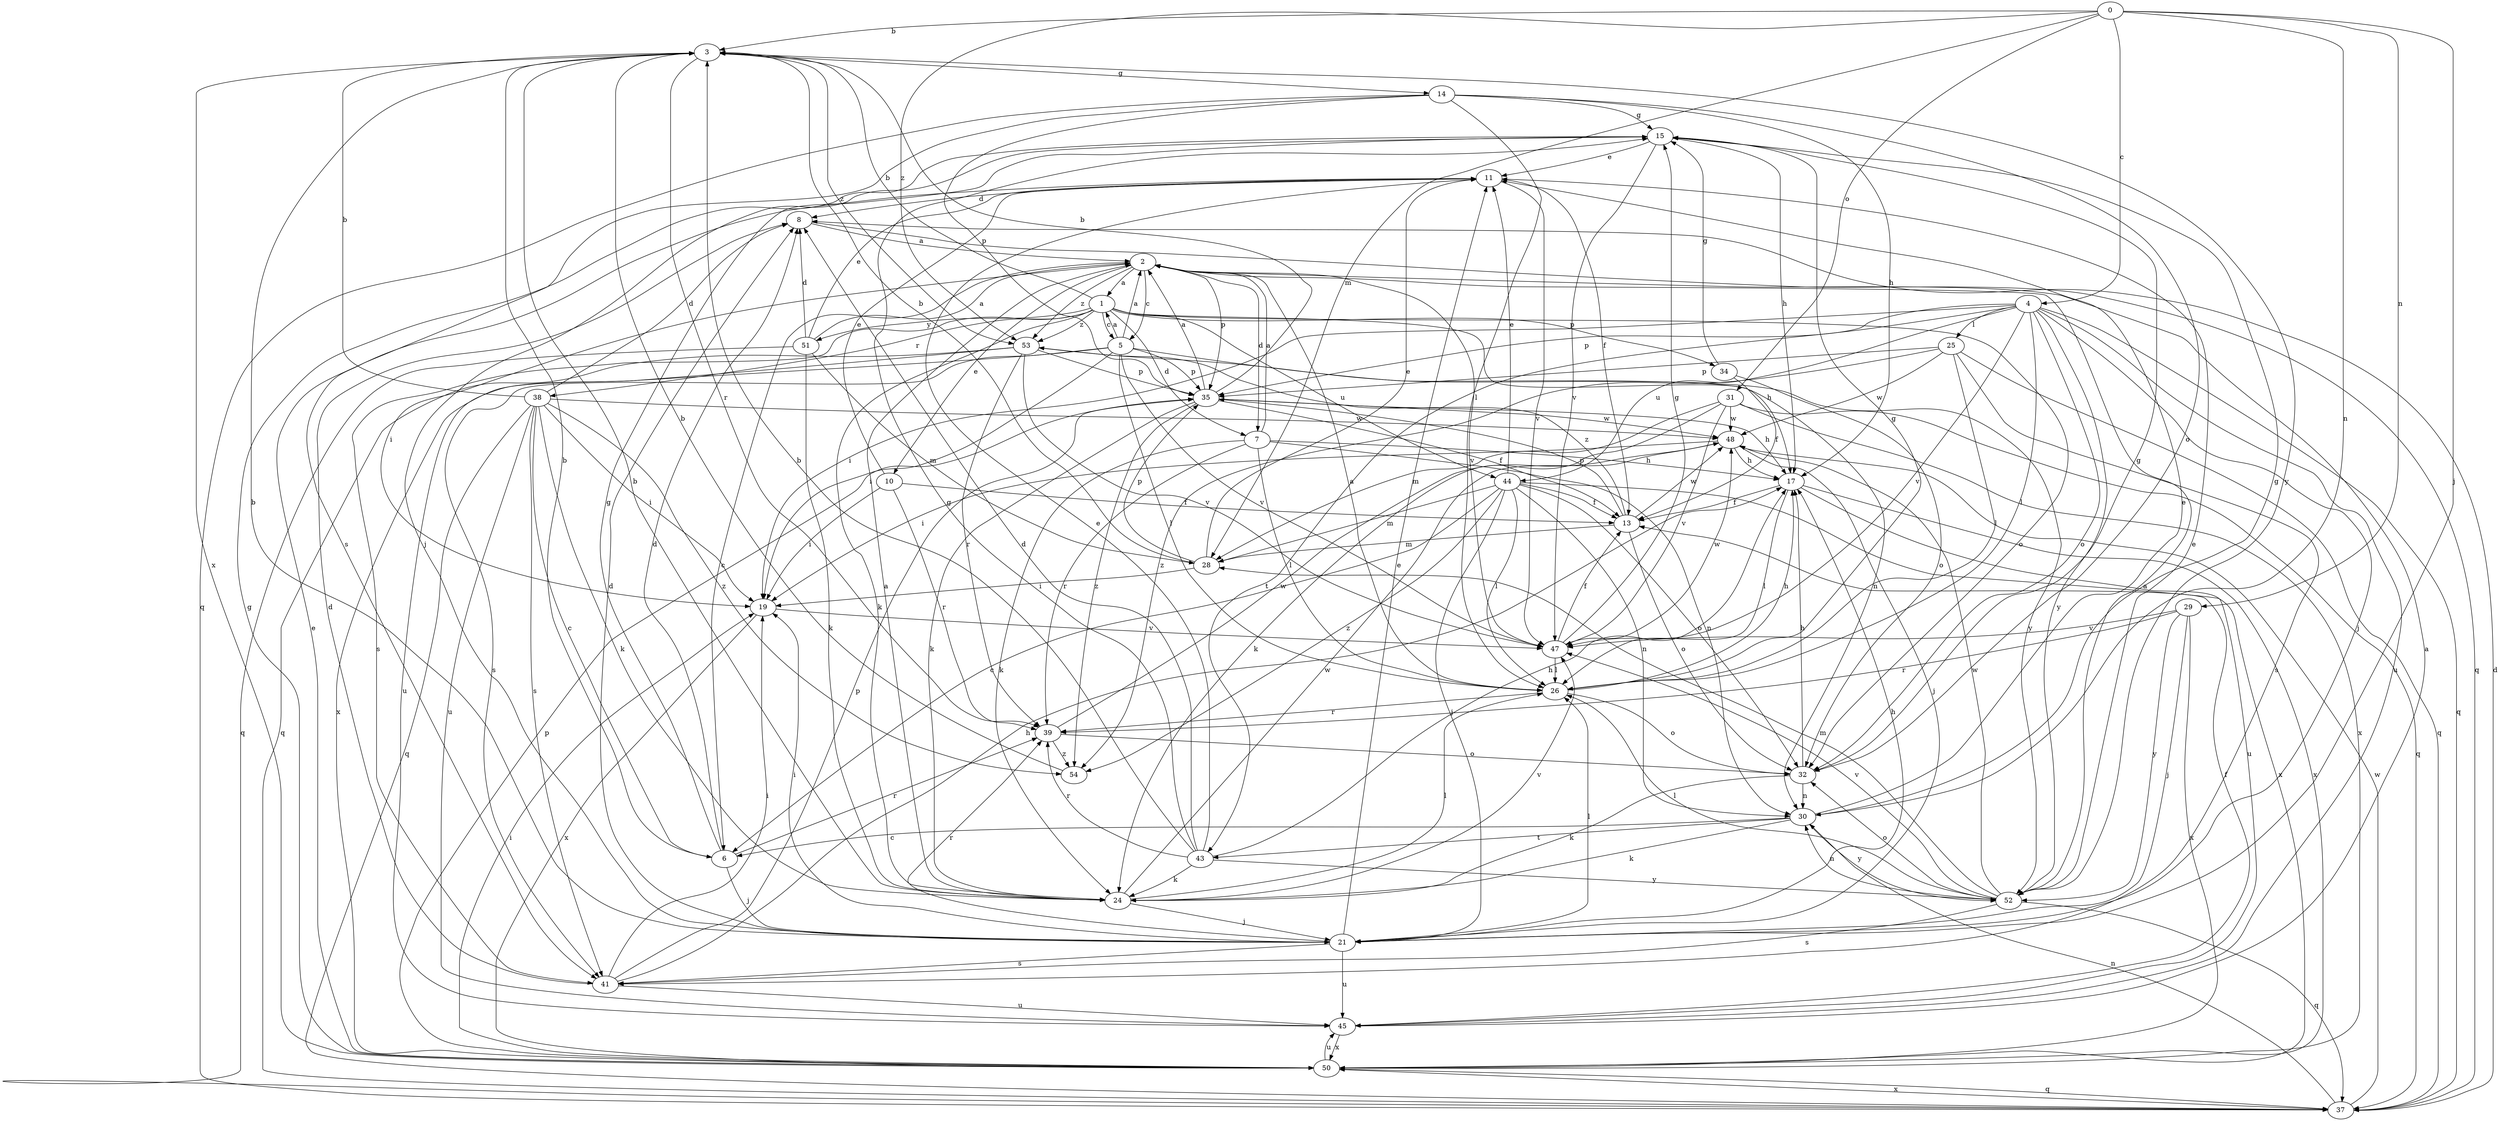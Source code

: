 strict digraph  {
0;
1;
2;
3;
4;
5;
6;
7;
8;
10;
11;
13;
14;
15;
17;
19;
21;
24;
25;
26;
28;
29;
30;
31;
32;
34;
35;
37;
38;
39;
41;
43;
44;
45;
47;
48;
50;
51;
52;
53;
54;
0 -> 3  [label=b];
0 -> 4  [label=c];
0 -> 21  [label=j];
0 -> 28  [label=m];
0 -> 29  [label=n];
0 -> 30  [label=n];
0 -> 31  [label=o];
0 -> 53  [label=z];
1 -> 3  [label=b];
1 -> 5  [label=c];
1 -> 7  [label=d];
1 -> 17  [label=h];
1 -> 24  [label=k];
1 -> 32  [label=o];
1 -> 34  [label=p];
1 -> 38  [label=r];
1 -> 41  [label=s];
1 -> 44  [label=u];
1 -> 51  [label=y];
1 -> 53  [label=z];
2 -> 1  [label=a];
2 -> 5  [label=c];
2 -> 6  [label=c];
2 -> 7  [label=d];
2 -> 10  [label=e];
2 -> 19  [label=i];
2 -> 35  [label=p];
2 -> 47  [label=v];
2 -> 53  [label=z];
3 -> 14  [label=g];
3 -> 39  [label=r];
3 -> 50  [label=x];
3 -> 52  [label=y];
3 -> 53  [label=z];
4 -> 19  [label=i];
4 -> 21  [label=j];
4 -> 25  [label=l];
4 -> 26  [label=l];
4 -> 32  [label=o];
4 -> 35  [label=p];
4 -> 37  [label=q];
4 -> 43  [label=t];
4 -> 44  [label=u];
4 -> 45  [label=u];
4 -> 47  [label=v];
4 -> 52  [label=y];
5 -> 1  [label=a];
5 -> 2  [label=a];
5 -> 19  [label=i];
5 -> 26  [label=l];
5 -> 30  [label=n];
5 -> 35  [label=p];
5 -> 41  [label=s];
5 -> 47  [label=v];
5 -> 50  [label=x];
6 -> 3  [label=b];
6 -> 8  [label=d];
6 -> 15  [label=g];
6 -> 21  [label=j];
6 -> 39  [label=r];
7 -> 2  [label=a];
7 -> 17  [label=h];
7 -> 24  [label=k];
7 -> 26  [label=l];
7 -> 30  [label=n];
7 -> 39  [label=r];
8 -> 2  [label=a];
8 -> 37  [label=q];
10 -> 11  [label=e];
10 -> 13  [label=f];
10 -> 19  [label=i];
10 -> 39  [label=r];
11 -> 8  [label=d];
11 -> 13  [label=f];
11 -> 47  [label=v];
13 -> 28  [label=m];
13 -> 32  [label=o];
13 -> 35  [label=p];
13 -> 48  [label=w];
13 -> 53  [label=z];
14 -> 15  [label=g];
14 -> 17  [label=h];
14 -> 26  [label=l];
14 -> 32  [label=o];
14 -> 35  [label=p];
14 -> 37  [label=q];
14 -> 41  [label=s];
15 -> 11  [label=e];
15 -> 17  [label=h];
15 -> 21  [label=j];
15 -> 47  [label=v];
17 -> 13  [label=f];
17 -> 26  [label=l];
17 -> 45  [label=u];
17 -> 50  [label=x];
19 -> 47  [label=v];
19 -> 50  [label=x];
21 -> 3  [label=b];
21 -> 8  [label=d];
21 -> 11  [label=e];
21 -> 17  [label=h];
21 -> 19  [label=i];
21 -> 26  [label=l];
21 -> 39  [label=r];
21 -> 41  [label=s];
21 -> 45  [label=u];
24 -> 2  [label=a];
24 -> 3  [label=b];
24 -> 21  [label=j];
24 -> 26  [label=l];
24 -> 47  [label=v];
24 -> 48  [label=w];
25 -> 26  [label=l];
25 -> 35  [label=p];
25 -> 37  [label=q];
25 -> 41  [label=s];
25 -> 48  [label=w];
25 -> 54  [label=z];
26 -> 2  [label=a];
26 -> 15  [label=g];
26 -> 17  [label=h];
26 -> 32  [label=o];
26 -> 39  [label=r];
28 -> 3  [label=b];
28 -> 11  [label=e];
28 -> 19  [label=i];
28 -> 35  [label=p];
29 -> 21  [label=j];
29 -> 39  [label=r];
29 -> 47  [label=v];
29 -> 50  [label=x];
29 -> 52  [label=y];
30 -> 6  [label=c];
30 -> 11  [label=e];
30 -> 15  [label=g];
30 -> 24  [label=k];
30 -> 43  [label=t];
30 -> 52  [label=y];
31 -> 24  [label=k];
31 -> 28  [label=m];
31 -> 37  [label=q];
31 -> 47  [label=v];
31 -> 48  [label=w];
31 -> 50  [label=x];
32 -> 15  [label=g];
32 -> 17  [label=h];
32 -> 24  [label=k];
32 -> 30  [label=n];
34 -> 13  [label=f];
34 -> 15  [label=g];
34 -> 32  [label=o];
35 -> 2  [label=a];
35 -> 3  [label=b];
35 -> 13  [label=f];
35 -> 17  [label=h];
35 -> 24  [label=k];
35 -> 48  [label=w];
35 -> 54  [label=z];
37 -> 8  [label=d];
37 -> 30  [label=n];
37 -> 48  [label=w];
37 -> 50  [label=x];
38 -> 3  [label=b];
38 -> 6  [label=c];
38 -> 8  [label=d];
38 -> 19  [label=i];
38 -> 24  [label=k];
38 -> 37  [label=q];
38 -> 41  [label=s];
38 -> 45  [label=u];
38 -> 48  [label=w];
38 -> 54  [label=z];
39 -> 32  [label=o];
39 -> 48  [label=w];
39 -> 54  [label=z];
41 -> 8  [label=d];
41 -> 17  [label=h];
41 -> 19  [label=i];
41 -> 35  [label=p];
41 -> 45  [label=u];
43 -> 3  [label=b];
43 -> 8  [label=d];
43 -> 11  [label=e];
43 -> 15  [label=g];
43 -> 17  [label=h];
43 -> 24  [label=k];
43 -> 39  [label=r];
43 -> 52  [label=y];
44 -> 6  [label=c];
44 -> 11  [label=e];
44 -> 13  [label=f];
44 -> 21  [label=j];
44 -> 26  [label=l];
44 -> 28  [label=m];
44 -> 30  [label=n];
44 -> 32  [label=o];
44 -> 50  [label=x];
44 -> 54  [label=z];
45 -> 2  [label=a];
45 -> 13  [label=f];
45 -> 50  [label=x];
47 -> 13  [label=f];
47 -> 15  [label=g];
47 -> 26  [label=l];
47 -> 48  [label=w];
48 -> 17  [label=h];
48 -> 19  [label=i];
48 -> 21  [label=j];
50 -> 11  [label=e];
50 -> 15  [label=g];
50 -> 19  [label=i];
50 -> 35  [label=p];
50 -> 37  [label=q];
50 -> 45  [label=u];
51 -> 2  [label=a];
51 -> 8  [label=d];
51 -> 11  [label=e];
51 -> 24  [label=k];
51 -> 28  [label=m];
51 -> 37  [label=q];
52 -> 2  [label=a];
52 -> 11  [label=e];
52 -> 26  [label=l];
52 -> 28  [label=m];
52 -> 30  [label=n];
52 -> 32  [label=o];
52 -> 37  [label=q];
52 -> 41  [label=s];
52 -> 47  [label=v];
52 -> 48  [label=w];
53 -> 35  [label=p];
53 -> 37  [label=q];
53 -> 39  [label=r];
53 -> 45  [label=u];
53 -> 47  [label=v];
53 -> 52  [label=y];
54 -> 3  [label=b];
}
